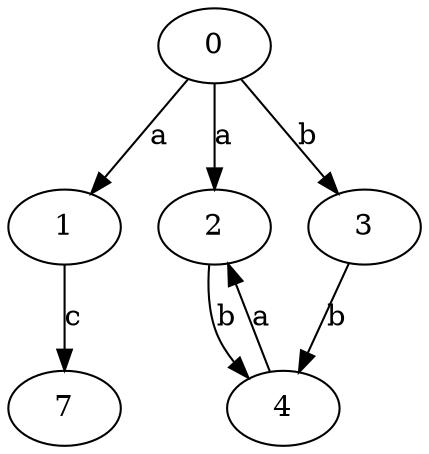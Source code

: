 strict digraph  {
1;
2;
3;
0;
4;
7;
1 -> 7  [label=c];
2 -> 4  [label=b];
3 -> 4  [label=b];
0 -> 1  [label=a];
0 -> 2  [label=a];
0 -> 3  [label=b];
4 -> 2  [label=a];
}
